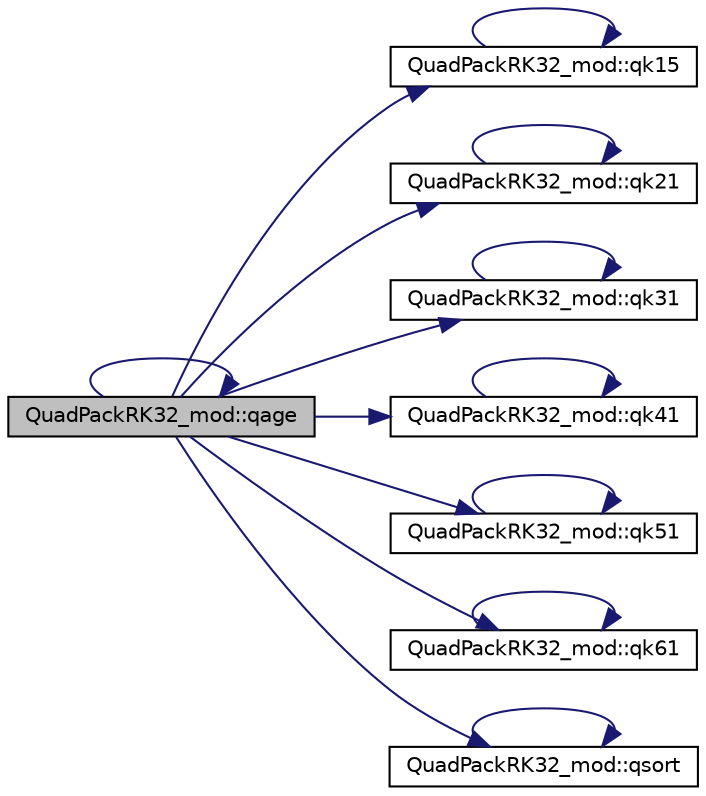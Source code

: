 digraph "QuadPackRK32_mod::qage"
{
 // LATEX_PDF_SIZE
  edge [fontname="Helvetica",fontsize="10",labelfontname="Helvetica",labelfontsize="10"];
  node [fontname="Helvetica",fontsize="10",shape=record];
  rankdir="LR";
  Node1 [label="QuadPackRK32_mod::qage",height=0.2,width=0.4,color="black", fillcolor="grey75", style="filled", fontcolor="black",tooltip=" "];
  Node1 -> Node1 [color="midnightblue",fontsize="10",style="solid",fontname="Helvetica"];
  Node1 -> Node2 [color="midnightblue",fontsize="10",style="solid",fontname="Helvetica"];
  Node2 [label="QuadPackRK32_mod::qk15",height=0.2,width=0.4,color="black", fillcolor="white", style="filled",URL="$namespaceQuadPackRK32__mod.html#a4bb8fedeae8011b62719d88b2b091fcd",tooltip=" "];
  Node2 -> Node2 [color="midnightblue",fontsize="10",style="solid",fontname="Helvetica"];
  Node1 -> Node3 [color="midnightblue",fontsize="10",style="solid",fontname="Helvetica"];
  Node3 [label="QuadPackRK32_mod::qk21",height=0.2,width=0.4,color="black", fillcolor="white", style="filled",URL="$namespaceQuadPackRK32__mod.html#a9f5b965453d287999dd1c92c4c5c6a75",tooltip=" "];
  Node3 -> Node3 [color="midnightblue",fontsize="10",style="solid",fontname="Helvetica"];
  Node1 -> Node4 [color="midnightblue",fontsize="10",style="solid",fontname="Helvetica"];
  Node4 [label="QuadPackRK32_mod::qk31",height=0.2,width=0.4,color="black", fillcolor="white", style="filled",URL="$namespaceQuadPackRK32__mod.html#a26e3bea753894e441532b823dfa67da3",tooltip=" "];
  Node4 -> Node4 [color="midnightblue",fontsize="10",style="solid",fontname="Helvetica"];
  Node1 -> Node5 [color="midnightblue",fontsize="10",style="solid",fontname="Helvetica"];
  Node5 [label="QuadPackRK32_mod::qk41",height=0.2,width=0.4,color="black", fillcolor="white", style="filled",URL="$namespaceQuadPackRK32__mod.html#a9d4175353ac4ba885342dee82e98c67b",tooltip=" "];
  Node5 -> Node5 [color="midnightblue",fontsize="10",style="solid",fontname="Helvetica"];
  Node1 -> Node6 [color="midnightblue",fontsize="10",style="solid",fontname="Helvetica"];
  Node6 [label="QuadPackRK32_mod::qk51",height=0.2,width=0.4,color="black", fillcolor="white", style="filled",URL="$namespaceQuadPackRK32__mod.html#a50f2a899061f325f6b414a12e662a06b",tooltip=" "];
  Node6 -> Node6 [color="midnightblue",fontsize="10",style="solid",fontname="Helvetica"];
  Node1 -> Node7 [color="midnightblue",fontsize="10",style="solid",fontname="Helvetica"];
  Node7 [label="QuadPackRK32_mod::qk61",height=0.2,width=0.4,color="black", fillcolor="white", style="filled",URL="$namespaceQuadPackRK32__mod.html#ad7af9f770508522f0c382c234de12684",tooltip=" "];
  Node7 -> Node7 [color="midnightblue",fontsize="10",style="solid",fontname="Helvetica"];
  Node1 -> Node8 [color="midnightblue",fontsize="10",style="solid",fontname="Helvetica"];
  Node8 [label="QuadPackRK32_mod::qsort",height=0.2,width=0.4,color="black", fillcolor="white", style="filled",URL="$namespaceQuadPackRK32__mod.html#abef2094e102d5f8abc0cdbcf79b2f77a",tooltip=" "];
  Node8 -> Node8 [color="midnightblue",fontsize="10",style="solid",fontname="Helvetica"];
}
